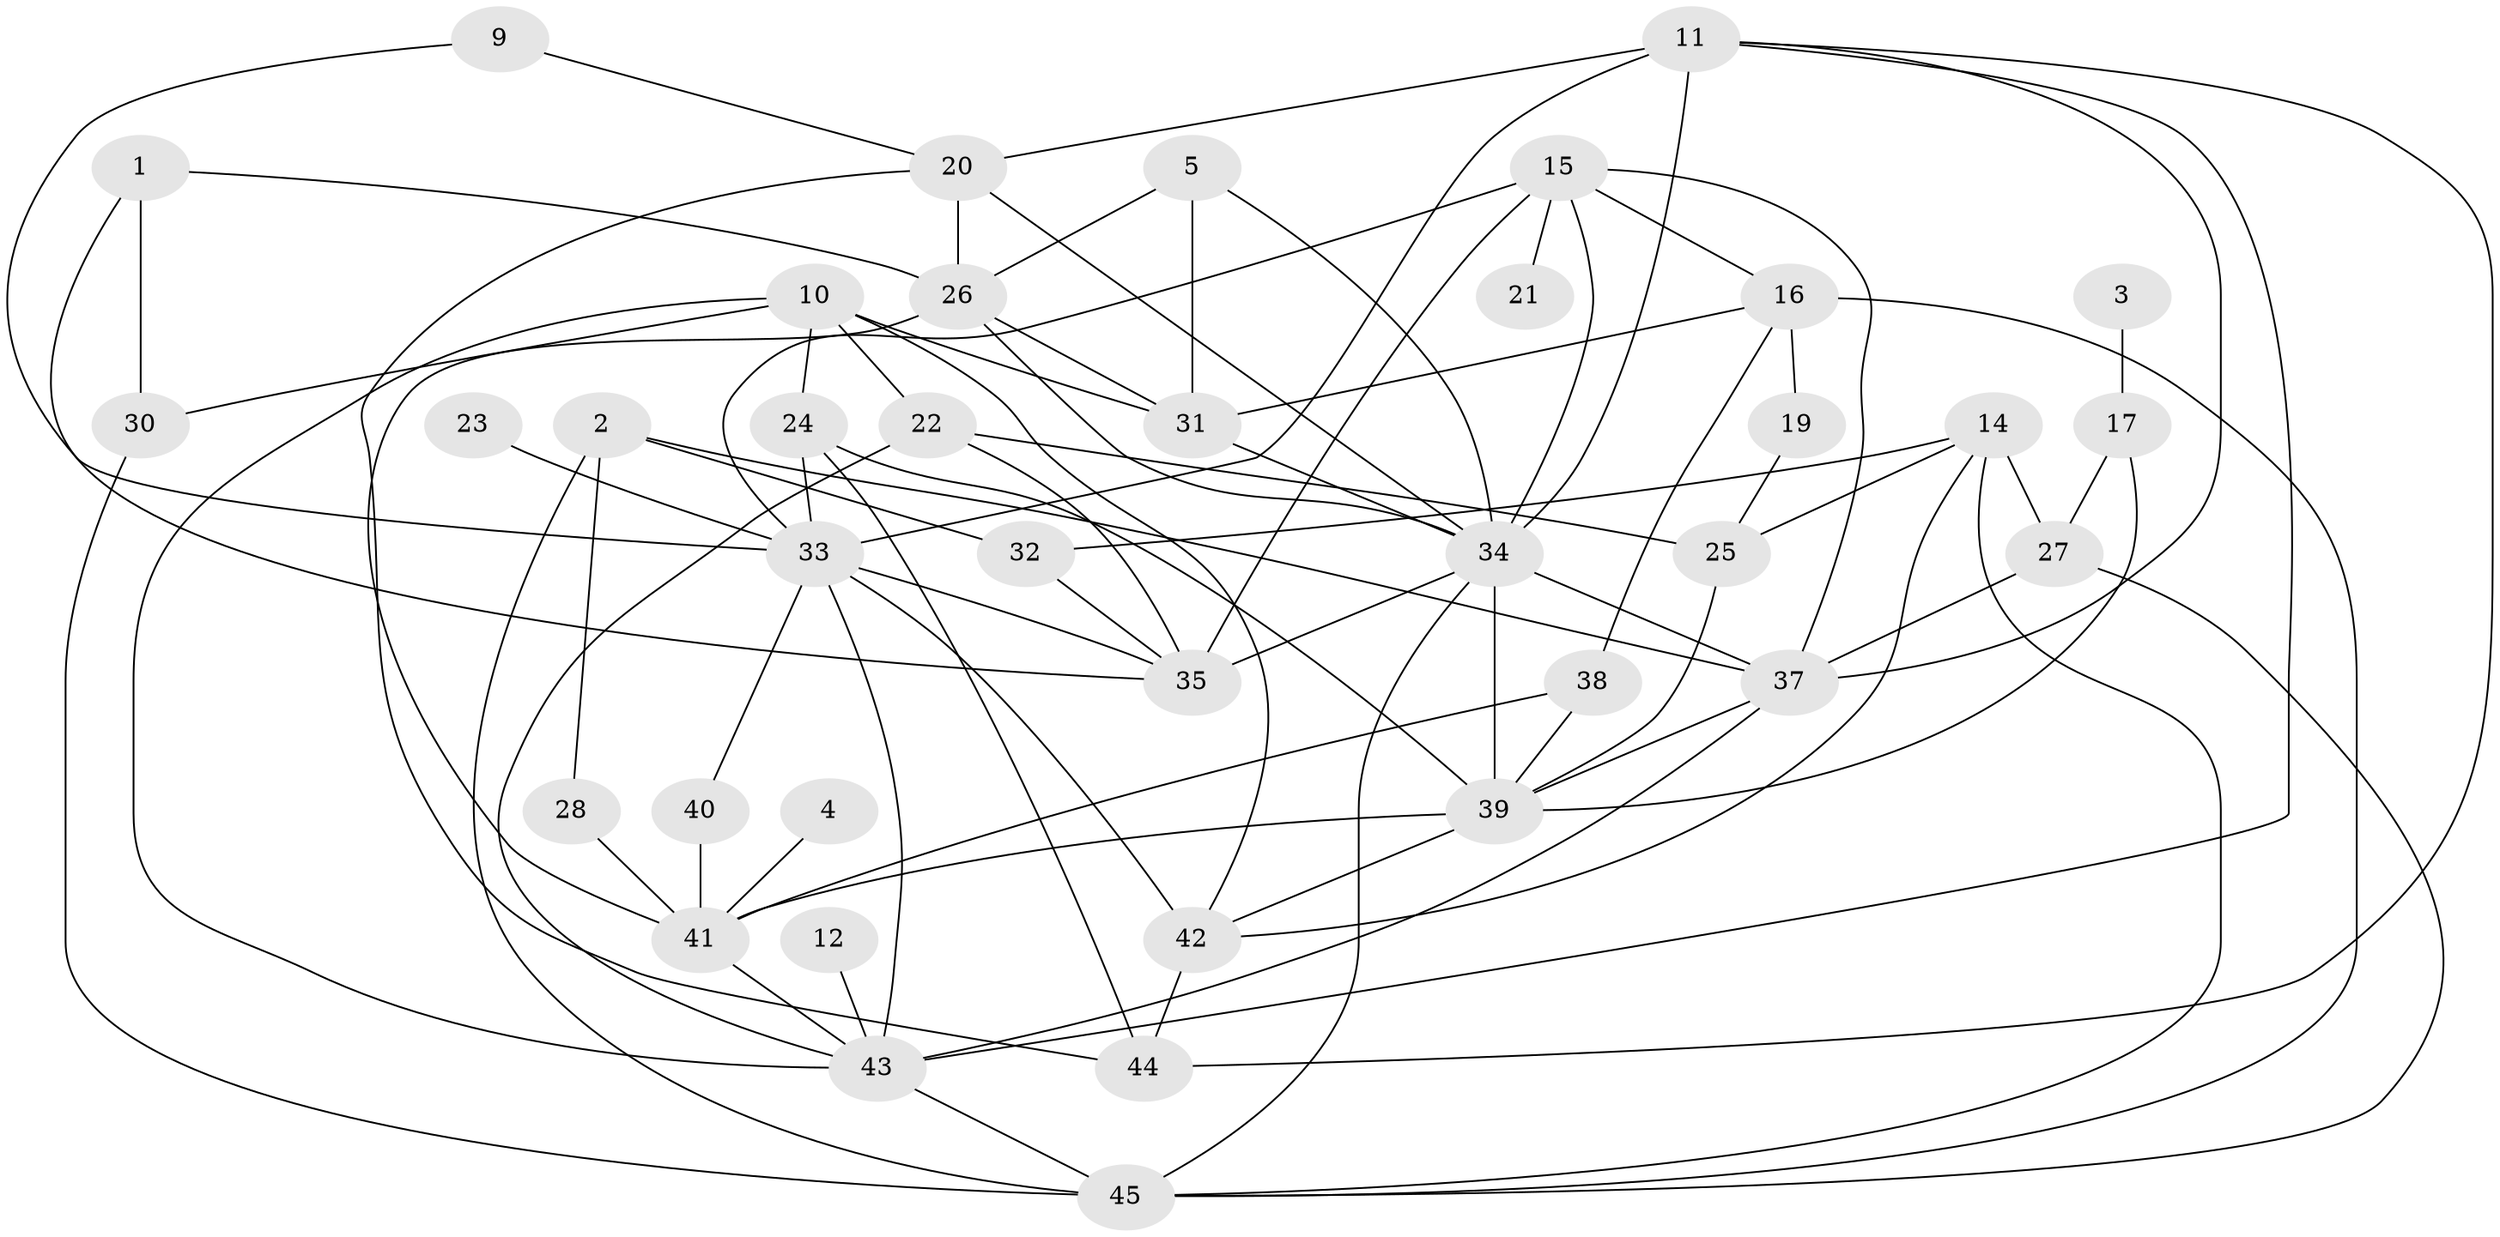// original degree distribution, {2: 0.24444444444444444, 3: 0.2111111111111111, 4: 0.2111111111111111, 1: 0.08888888888888889, 5: 0.1, 0: 0.07777777777777778, 6: 0.03333333333333333, 7: 0.022222222222222223, 8: 0.011111111111111112}
// Generated by graph-tools (version 1.1) at 2025/49/03/09/25 03:49:05]
// undirected, 38 vertices, 83 edges
graph export_dot {
graph [start="1"]
  node [color=gray90,style=filled];
  1;
  2;
  3;
  4;
  5;
  9;
  10;
  11;
  12;
  14;
  15;
  16;
  17;
  19;
  20;
  21;
  22;
  23;
  24;
  25;
  26;
  27;
  28;
  30;
  31;
  32;
  33;
  34;
  35;
  37;
  38;
  39;
  40;
  41;
  42;
  43;
  44;
  45;
  1 -- 26 [weight=1.0];
  1 -- 30 [weight=1.0];
  1 -- 35 [weight=1.0];
  2 -- 28 [weight=1.0];
  2 -- 32 [weight=1.0];
  2 -- 37 [weight=1.0];
  2 -- 45 [weight=1.0];
  3 -- 17 [weight=1.0];
  4 -- 41 [weight=1.0];
  5 -- 26 [weight=1.0];
  5 -- 31 [weight=1.0];
  5 -- 34 [weight=1.0];
  9 -- 20 [weight=1.0];
  9 -- 33 [weight=1.0];
  10 -- 22 [weight=1.0];
  10 -- 24 [weight=1.0];
  10 -- 30 [weight=1.0];
  10 -- 31 [weight=1.0];
  10 -- 42 [weight=1.0];
  10 -- 43 [weight=1.0];
  11 -- 20 [weight=1.0];
  11 -- 33 [weight=2.0];
  11 -- 34 [weight=1.0];
  11 -- 37 [weight=1.0];
  11 -- 43 [weight=1.0];
  11 -- 44 [weight=1.0];
  12 -- 43 [weight=1.0];
  14 -- 25 [weight=1.0];
  14 -- 27 [weight=1.0];
  14 -- 32 [weight=1.0];
  14 -- 42 [weight=1.0];
  14 -- 45 [weight=1.0];
  15 -- 16 [weight=1.0];
  15 -- 21 [weight=1.0];
  15 -- 33 [weight=1.0];
  15 -- 34 [weight=1.0];
  15 -- 35 [weight=1.0];
  15 -- 37 [weight=1.0];
  16 -- 19 [weight=1.0];
  16 -- 31 [weight=1.0];
  16 -- 38 [weight=1.0];
  16 -- 45 [weight=1.0];
  17 -- 27 [weight=1.0];
  17 -- 39 [weight=2.0];
  19 -- 25 [weight=1.0];
  20 -- 26 [weight=1.0];
  20 -- 34 [weight=1.0];
  20 -- 44 [weight=1.0];
  22 -- 25 [weight=1.0];
  22 -- 35 [weight=1.0];
  22 -- 43 [weight=1.0];
  23 -- 33 [weight=1.0];
  24 -- 33 [weight=1.0];
  24 -- 39 [weight=1.0];
  24 -- 44 [weight=1.0];
  25 -- 39 [weight=1.0];
  26 -- 31 [weight=1.0];
  26 -- 34 [weight=1.0];
  26 -- 41 [weight=1.0];
  27 -- 37 [weight=1.0];
  27 -- 45 [weight=1.0];
  28 -- 41 [weight=1.0];
  30 -- 45 [weight=1.0];
  31 -- 34 [weight=1.0];
  32 -- 35 [weight=1.0];
  33 -- 35 [weight=1.0];
  33 -- 40 [weight=1.0];
  33 -- 42 [weight=1.0];
  33 -- 43 [weight=1.0];
  34 -- 35 [weight=1.0];
  34 -- 37 [weight=1.0];
  34 -- 39 [weight=1.0];
  34 -- 45 [weight=1.0];
  37 -- 39 [weight=1.0];
  37 -- 43 [weight=1.0];
  38 -- 39 [weight=2.0];
  38 -- 41 [weight=1.0];
  39 -- 41 [weight=1.0];
  39 -- 42 [weight=1.0];
  40 -- 41 [weight=1.0];
  41 -- 43 [weight=2.0];
  42 -- 44 [weight=1.0];
  43 -- 45 [weight=2.0];
}
